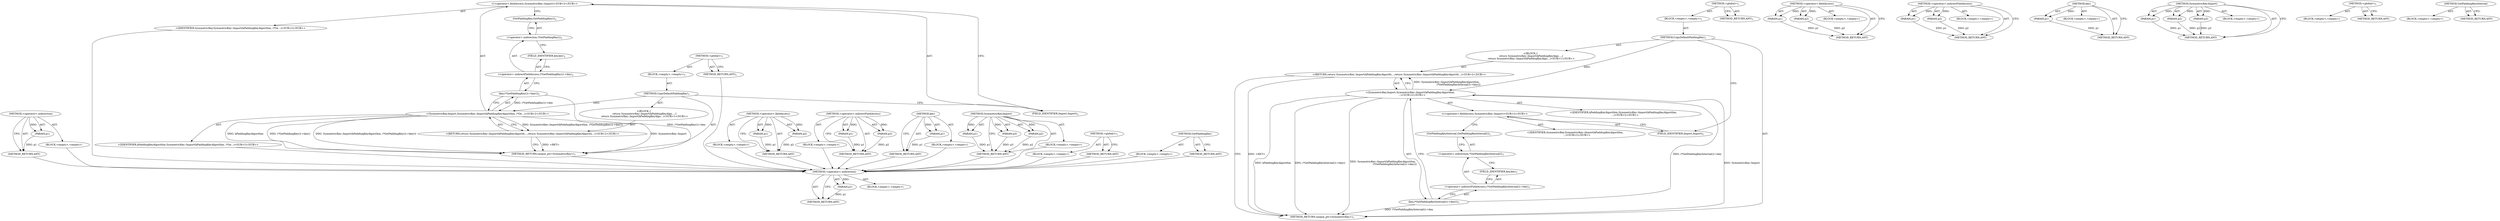 digraph "GetPaddingKeyInternal" {
vulnerable_58 [label=<(METHOD,&lt;operator&gt;.indirection)>];
vulnerable_59 [label=<(PARAM,p1)>];
vulnerable_60 [label=<(BLOCK,&lt;empty&gt;,&lt;empty&gt;)>];
vulnerable_61 [label=<(METHOD_RETURN,ANY)>];
vulnerable_6 [label=<(METHOD,&lt;global&gt;)<SUB>1</SUB>>];
vulnerable_7 [label=<(BLOCK,&lt;empty&gt;,&lt;empty&gt;)<SUB>1</SUB>>];
vulnerable_8 [label=<(METHOD,CopyDefaultPaddingKey)<SUB>1</SUB>>];
vulnerable_9 [label="<(BLOCK,{
  return SymmetricKey::Import(kPaddingKeyAlgo...,{
  return SymmetricKey::Import(kPaddingKeyAlgo...)<SUB>1</SUB>>"];
vulnerable_10 [label="<(RETURN,return SymmetricKey::Import(kPaddingKeyAlgorith...,return SymmetricKey::Import(kPaddingKeyAlgorith...)<SUB>2</SUB>>"];
vulnerable_11 [label="<(SymmetricKey.Import,SymmetricKey::Import(kPaddingKeyAlgorithm, (*Ge...)<SUB>2</SUB>>"];
vulnerable_12 [label="<(&lt;operator&gt;.fieldAccess,SymmetricKey::Import)<SUB>2</SUB>>"];
vulnerable_13 [label="<(IDENTIFIER,SymmetricKey,SymmetricKey::Import(kPaddingKeyAlgorithm, (*Ge...)<SUB>2</SUB>>"];
vulnerable_14 [label=<(FIELD_IDENTIFIER,Import,Import)<SUB>2</SUB>>];
vulnerable_15 [label="<(IDENTIFIER,kPaddingKeyAlgorithm,SymmetricKey::Import(kPaddingKeyAlgorithm, (*Ge...)<SUB>2</SUB>>"];
vulnerable_16 [label=<(key,(*GetPaddingKey())-&gt;key())<SUB>2</SUB>>];
vulnerable_17 [label=<(&lt;operator&gt;.indirectFieldAccess,(*GetPaddingKey())-&gt;key)<SUB>2</SUB>>];
vulnerable_18 [label=<(&lt;operator&gt;.indirection,*GetPaddingKey())<SUB>2</SUB>>];
vulnerable_19 [label=<(GetPaddingKey,GetPaddingKey())<SUB>2</SUB>>];
vulnerable_20 [label=<(FIELD_IDENTIFIER,key,key)<SUB>2</SUB>>];
vulnerable_21 [label=<(METHOD_RETURN,unique_ptr&lt;SymmetricKey&gt;)<SUB>1</SUB>>];
vulnerable_23 [label=<(METHOD_RETURN,ANY)<SUB>1</SUB>>];
vulnerable_44 [label=<(METHOD,&lt;operator&gt;.fieldAccess)>];
vulnerable_45 [label=<(PARAM,p1)>];
vulnerable_46 [label=<(PARAM,p2)>];
vulnerable_47 [label=<(BLOCK,&lt;empty&gt;,&lt;empty&gt;)>];
vulnerable_48 [label=<(METHOD_RETURN,ANY)>];
vulnerable_53 [label=<(METHOD,&lt;operator&gt;.indirectFieldAccess)>];
vulnerable_54 [label=<(PARAM,p1)>];
vulnerable_55 [label=<(PARAM,p2)>];
vulnerable_56 [label=<(BLOCK,&lt;empty&gt;,&lt;empty&gt;)>];
vulnerable_57 [label=<(METHOD_RETURN,ANY)>];
vulnerable_49 [label=<(METHOD,key)>];
vulnerable_50 [label=<(PARAM,p1)>];
vulnerable_51 [label=<(BLOCK,&lt;empty&gt;,&lt;empty&gt;)>];
vulnerable_52 [label=<(METHOD_RETURN,ANY)>];
vulnerable_38 [label=<(METHOD,SymmetricKey.Import)>];
vulnerable_39 [label=<(PARAM,p1)>];
vulnerable_40 [label=<(PARAM,p2)>];
vulnerable_41 [label=<(PARAM,p3)>];
vulnerable_42 [label=<(BLOCK,&lt;empty&gt;,&lt;empty&gt;)>];
vulnerable_43 [label=<(METHOD_RETURN,ANY)>];
vulnerable_32 [label=<(METHOD,&lt;global&gt;)<SUB>1</SUB>>];
vulnerable_33 [label=<(BLOCK,&lt;empty&gt;,&lt;empty&gt;)>];
vulnerable_34 [label=<(METHOD_RETURN,ANY)>];
vulnerable_62 [label=<(METHOD,GetPaddingKey)>];
vulnerable_63 [label=<(BLOCK,&lt;empty&gt;,&lt;empty&gt;)>];
vulnerable_64 [label=<(METHOD_RETURN,ANY)>];
fixed_58 [label=<(METHOD,&lt;operator&gt;.indirection)>];
fixed_59 [label=<(PARAM,p1)>];
fixed_60 [label=<(BLOCK,&lt;empty&gt;,&lt;empty&gt;)>];
fixed_61 [label=<(METHOD_RETURN,ANY)>];
fixed_6 [label=<(METHOD,&lt;global&gt;)<SUB>1</SUB>>];
fixed_7 [label=<(BLOCK,&lt;empty&gt;,&lt;empty&gt;)<SUB>1</SUB>>];
fixed_8 [label=<(METHOD,CopyDefaultPaddingKey)<SUB>1</SUB>>];
fixed_9 [label="<(BLOCK,{
  return SymmetricKey::Import(kPaddingKeyAlgo...,{
  return SymmetricKey::Import(kPaddingKeyAlgo...)<SUB>1</SUB>>"];
fixed_10 [label="<(RETURN,return SymmetricKey::Import(kPaddingKeyAlgorith...,return SymmetricKey::Import(kPaddingKeyAlgorith...)<SUB>2</SUB>>"];
fixed_11 [label="<(SymmetricKey.Import,SymmetricKey::Import(kPaddingKeyAlgorithm,
    ...)<SUB>2</SUB>>"];
fixed_12 [label="<(&lt;operator&gt;.fieldAccess,SymmetricKey::Import)<SUB>2</SUB>>"];
fixed_13 [label="<(IDENTIFIER,SymmetricKey,SymmetricKey::Import(kPaddingKeyAlgorithm,
    ...)<SUB>2</SUB>>"];
fixed_14 [label=<(FIELD_IDENTIFIER,Import,Import)<SUB>2</SUB>>];
fixed_15 [label="<(IDENTIFIER,kPaddingKeyAlgorithm,SymmetricKey::Import(kPaddingKeyAlgorithm,
    ...)<SUB>2</SUB>>"];
fixed_16 [label=<(key,(*GetPaddingKeyInternal())-&gt;key())<SUB>3</SUB>>];
fixed_17 [label=<(&lt;operator&gt;.indirectFieldAccess,(*GetPaddingKeyInternal())-&gt;key)<SUB>3</SUB>>];
fixed_18 [label=<(&lt;operator&gt;.indirection,*GetPaddingKeyInternal())<SUB>3</SUB>>];
fixed_19 [label=<(GetPaddingKeyInternal,GetPaddingKeyInternal())<SUB>3</SUB>>];
fixed_20 [label=<(FIELD_IDENTIFIER,key,key)<SUB>3</SUB>>];
fixed_21 [label=<(METHOD_RETURN,unique_ptr&lt;SymmetricKey&gt;)<SUB>1</SUB>>];
fixed_23 [label=<(METHOD_RETURN,ANY)<SUB>1</SUB>>];
fixed_44 [label=<(METHOD,&lt;operator&gt;.fieldAccess)>];
fixed_45 [label=<(PARAM,p1)>];
fixed_46 [label=<(PARAM,p2)>];
fixed_47 [label=<(BLOCK,&lt;empty&gt;,&lt;empty&gt;)>];
fixed_48 [label=<(METHOD_RETURN,ANY)>];
fixed_53 [label=<(METHOD,&lt;operator&gt;.indirectFieldAccess)>];
fixed_54 [label=<(PARAM,p1)>];
fixed_55 [label=<(PARAM,p2)>];
fixed_56 [label=<(BLOCK,&lt;empty&gt;,&lt;empty&gt;)>];
fixed_57 [label=<(METHOD_RETURN,ANY)>];
fixed_49 [label=<(METHOD,key)>];
fixed_50 [label=<(PARAM,p1)>];
fixed_51 [label=<(BLOCK,&lt;empty&gt;,&lt;empty&gt;)>];
fixed_52 [label=<(METHOD_RETURN,ANY)>];
fixed_38 [label=<(METHOD,SymmetricKey.Import)>];
fixed_39 [label=<(PARAM,p1)>];
fixed_40 [label=<(PARAM,p2)>];
fixed_41 [label=<(PARAM,p3)>];
fixed_42 [label=<(BLOCK,&lt;empty&gt;,&lt;empty&gt;)>];
fixed_43 [label=<(METHOD_RETURN,ANY)>];
fixed_32 [label=<(METHOD,&lt;global&gt;)<SUB>1</SUB>>];
fixed_33 [label=<(BLOCK,&lt;empty&gt;,&lt;empty&gt;)>];
fixed_34 [label=<(METHOD_RETURN,ANY)>];
fixed_62 [label=<(METHOD,GetPaddingKeyInternal)>];
fixed_63 [label=<(BLOCK,&lt;empty&gt;,&lt;empty&gt;)>];
fixed_64 [label=<(METHOD_RETURN,ANY)>];
vulnerable_58 -> vulnerable_59  [key=0, label="AST: "];
vulnerable_58 -> vulnerable_59  [key=1, label="DDG: "];
vulnerable_58 -> vulnerable_60  [key=0, label="AST: "];
vulnerable_58 -> vulnerable_61  [key=0, label="AST: "];
vulnerable_58 -> vulnerable_61  [key=1, label="CFG: "];
vulnerable_59 -> vulnerable_61  [key=0, label="DDG: p1"];
vulnerable_60 -> fixed_58  [key=0];
vulnerable_61 -> fixed_58  [key=0];
vulnerable_6 -> vulnerable_7  [key=0, label="AST: "];
vulnerable_6 -> vulnerable_23  [key=0, label="AST: "];
vulnerable_6 -> vulnerable_23  [key=1, label="CFG: "];
vulnerable_7 -> vulnerable_8  [key=0, label="AST: "];
vulnerable_8 -> vulnerable_9  [key=0, label="AST: "];
vulnerable_8 -> vulnerable_21  [key=0, label="AST: "];
vulnerable_8 -> vulnerable_14  [key=0, label="CFG: "];
vulnerable_8 -> vulnerable_11  [key=0, label="DDG: "];
vulnerable_9 -> vulnerable_10  [key=0, label="AST: "];
vulnerable_10 -> vulnerable_11  [key=0, label="AST: "];
vulnerable_10 -> vulnerable_21  [key=0, label="CFG: "];
vulnerable_10 -> vulnerable_21  [key=1, label="DDG: &lt;RET&gt;"];
vulnerable_11 -> vulnerable_12  [key=0, label="AST: "];
vulnerable_11 -> vulnerable_15  [key=0, label="AST: "];
vulnerable_11 -> vulnerable_16  [key=0, label="AST: "];
vulnerable_11 -> vulnerable_10  [key=0, label="CFG: "];
vulnerable_11 -> vulnerable_10  [key=1, label="DDG: SymmetricKey::Import(kPaddingKeyAlgorithm, (*GetPaddingKey())-&gt;key())"];
vulnerable_11 -> vulnerable_21  [key=0, label="DDG: SymmetricKey::Import"];
vulnerable_11 -> vulnerable_21  [key=1, label="DDG: kPaddingKeyAlgorithm"];
vulnerable_11 -> vulnerable_21  [key=2, label="DDG: (*GetPaddingKey())-&gt;key()"];
vulnerable_11 -> vulnerable_21  [key=3, label="DDG: SymmetricKey::Import(kPaddingKeyAlgorithm, (*GetPaddingKey())-&gt;key())"];
vulnerable_12 -> vulnerable_13  [key=0, label="AST: "];
vulnerable_12 -> vulnerable_14  [key=0, label="AST: "];
vulnerable_12 -> vulnerable_19  [key=0, label="CFG: "];
vulnerable_13 -> fixed_58  [key=0];
vulnerable_14 -> vulnerable_12  [key=0, label="CFG: "];
vulnerable_15 -> fixed_58  [key=0];
vulnerable_16 -> vulnerable_17  [key=0, label="AST: "];
vulnerable_16 -> vulnerable_11  [key=0, label="CFG: "];
vulnerable_16 -> vulnerable_11  [key=1, label="DDG: (*GetPaddingKey())-&gt;key"];
vulnerable_16 -> vulnerable_21  [key=0, label="DDG: (*GetPaddingKey())-&gt;key"];
vulnerable_17 -> vulnerable_18  [key=0, label="AST: "];
vulnerable_17 -> vulnerable_20  [key=0, label="AST: "];
vulnerable_17 -> vulnerable_16  [key=0, label="CFG: "];
vulnerable_18 -> vulnerable_19  [key=0, label="AST: "];
vulnerable_18 -> vulnerable_20  [key=0, label="CFG: "];
vulnerable_19 -> vulnerable_18  [key=0, label="CFG: "];
vulnerable_20 -> vulnerable_17  [key=0, label="CFG: "];
vulnerable_21 -> fixed_58  [key=0];
vulnerable_23 -> fixed_58  [key=0];
vulnerable_44 -> vulnerable_45  [key=0, label="AST: "];
vulnerable_44 -> vulnerable_45  [key=1, label="DDG: "];
vulnerable_44 -> vulnerable_47  [key=0, label="AST: "];
vulnerable_44 -> vulnerable_46  [key=0, label="AST: "];
vulnerable_44 -> vulnerable_46  [key=1, label="DDG: "];
vulnerable_44 -> vulnerable_48  [key=0, label="AST: "];
vulnerable_44 -> vulnerable_48  [key=1, label="CFG: "];
vulnerable_45 -> vulnerable_48  [key=0, label="DDG: p1"];
vulnerable_46 -> vulnerable_48  [key=0, label="DDG: p2"];
vulnerable_47 -> fixed_58  [key=0];
vulnerable_48 -> fixed_58  [key=0];
vulnerable_53 -> vulnerable_54  [key=0, label="AST: "];
vulnerable_53 -> vulnerable_54  [key=1, label="DDG: "];
vulnerable_53 -> vulnerable_56  [key=0, label="AST: "];
vulnerable_53 -> vulnerable_55  [key=0, label="AST: "];
vulnerable_53 -> vulnerable_55  [key=1, label="DDG: "];
vulnerable_53 -> vulnerable_57  [key=0, label="AST: "];
vulnerable_53 -> vulnerable_57  [key=1, label="CFG: "];
vulnerable_54 -> vulnerable_57  [key=0, label="DDG: p1"];
vulnerable_55 -> vulnerable_57  [key=0, label="DDG: p2"];
vulnerable_56 -> fixed_58  [key=0];
vulnerable_57 -> fixed_58  [key=0];
vulnerable_49 -> vulnerable_50  [key=0, label="AST: "];
vulnerable_49 -> vulnerable_50  [key=1, label="DDG: "];
vulnerable_49 -> vulnerable_51  [key=0, label="AST: "];
vulnerable_49 -> vulnerable_52  [key=0, label="AST: "];
vulnerable_49 -> vulnerable_52  [key=1, label="CFG: "];
vulnerable_50 -> vulnerable_52  [key=0, label="DDG: p1"];
vulnerable_51 -> fixed_58  [key=0];
vulnerable_52 -> fixed_58  [key=0];
vulnerable_38 -> vulnerable_39  [key=0, label="AST: "];
vulnerable_38 -> vulnerable_39  [key=1, label="DDG: "];
vulnerable_38 -> vulnerable_42  [key=0, label="AST: "];
vulnerable_38 -> vulnerable_40  [key=0, label="AST: "];
vulnerable_38 -> vulnerable_40  [key=1, label="DDG: "];
vulnerable_38 -> vulnerable_43  [key=0, label="AST: "];
vulnerable_38 -> vulnerable_43  [key=1, label="CFG: "];
vulnerable_38 -> vulnerable_41  [key=0, label="AST: "];
vulnerable_38 -> vulnerable_41  [key=1, label="DDG: "];
vulnerable_39 -> vulnerable_43  [key=0, label="DDG: p1"];
vulnerable_40 -> vulnerable_43  [key=0, label="DDG: p2"];
vulnerable_41 -> vulnerable_43  [key=0, label="DDG: p3"];
vulnerable_42 -> fixed_58  [key=0];
vulnerable_43 -> fixed_58  [key=0];
vulnerable_32 -> vulnerable_33  [key=0, label="AST: "];
vulnerable_32 -> vulnerable_34  [key=0, label="AST: "];
vulnerable_32 -> vulnerable_34  [key=1, label="CFG: "];
vulnerable_33 -> fixed_58  [key=0];
vulnerable_34 -> fixed_58  [key=0];
vulnerable_62 -> vulnerable_63  [key=0, label="AST: "];
vulnerable_62 -> vulnerable_64  [key=0, label="AST: "];
vulnerable_62 -> vulnerable_64  [key=1, label="CFG: "];
vulnerable_63 -> fixed_58  [key=0];
vulnerable_64 -> fixed_58  [key=0];
fixed_58 -> fixed_59  [key=0, label="AST: "];
fixed_58 -> fixed_59  [key=1, label="DDG: "];
fixed_58 -> fixed_60  [key=0, label="AST: "];
fixed_58 -> fixed_61  [key=0, label="AST: "];
fixed_58 -> fixed_61  [key=1, label="CFG: "];
fixed_59 -> fixed_61  [key=0, label="DDG: p1"];
fixed_6 -> fixed_7  [key=0, label="AST: "];
fixed_6 -> fixed_23  [key=0, label="AST: "];
fixed_6 -> fixed_23  [key=1, label="CFG: "];
fixed_7 -> fixed_8  [key=0, label="AST: "];
fixed_8 -> fixed_9  [key=0, label="AST: "];
fixed_8 -> fixed_21  [key=0, label="AST: "];
fixed_8 -> fixed_14  [key=0, label="CFG: "];
fixed_8 -> fixed_11  [key=0, label="DDG: "];
fixed_9 -> fixed_10  [key=0, label="AST: "];
fixed_10 -> fixed_11  [key=0, label="AST: "];
fixed_10 -> fixed_21  [key=0, label="CFG: "];
fixed_10 -> fixed_21  [key=1, label="DDG: &lt;RET&gt;"];
fixed_11 -> fixed_12  [key=0, label="AST: "];
fixed_11 -> fixed_15  [key=0, label="AST: "];
fixed_11 -> fixed_16  [key=0, label="AST: "];
fixed_11 -> fixed_10  [key=0, label="CFG: "];
fixed_11 -> fixed_10  [key=1, label="DDG: SymmetricKey::Import(kPaddingKeyAlgorithm,
                              (*GetPaddingKeyInternal())-&gt;key())"];
fixed_11 -> fixed_21  [key=0, label="DDG: SymmetricKey::Import"];
fixed_11 -> fixed_21  [key=1, label="DDG: kPaddingKeyAlgorithm"];
fixed_11 -> fixed_21  [key=2, label="DDG: (*GetPaddingKeyInternal())-&gt;key()"];
fixed_11 -> fixed_21  [key=3, label="DDG: SymmetricKey::Import(kPaddingKeyAlgorithm,
                              (*GetPaddingKeyInternal())-&gt;key())"];
fixed_12 -> fixed_13  [key=0, label="AST: "];
fixed_12 -> fixed_14  [key=0, label="AST: "];
fixed_12 -> fixed_19  [key=0, label="CFG: "];
fixed_14 -> fixed_12  [key=0, label="CFG: "];
fixed_16 -> fixed_17  [key=0, label="AST: "];
fixed_16 -> fixed_11  [key=0, label="CFG: "];
fixed_16 -> fixed_11  [key=1, label="DDG: (*GetPaddingKeyInternal())-&gt;key"];
fixed_16 -> fixed_21  [key=0, label="DDG: (*GetPaddingKeyInternal())-&gt;key"];
fixed_17 -> fixed_18  [key=0, label="AST: "];
fixed_17 -> fixed_20  [key=0, label="AST: "];
fixed_17 -> fixed_16  [key=0, label="CFG: "];
fixed_18 -> fixed_19  [key=0, label="AST: "];
fixed_18 -> fixed_20  [key=0, label="CFG: "];
fixed_19 -> fixed_18  [key=0, label="CFG: "];
fixed_20 -> fixed_17  [key=0, label="CFG: "];
fixed_44 -> fixed_45  [key=0, label="AST: "];
fixed_44 -> fixed_45  [key=1, label="DDG: "];
fixed_44 -> fixed_47  [key=0, label="AST: "];
fixed_44 -> fixed_46  [key=0, label="AST: "];
fixed_44 -> fixed_46  [key=1, label="DDG: "];
fixed_44 -> fixed_48  [key=0, label="AST: "];
fixed_44 -> fixed_48  [key=1, label="CFG: "];
fixed_45 -> fixed_48  [key=0, label="DDG: p1"];
fixed_46 -> fixed_48  [key=0, label="DDG: p2"];
fixed_53 -> fixed_54  [key=0, label="AST: "];
fixed_53 -> fixed_54  [key=1, label="DDG: "];
fixed_53 -> fixed_56  [key=0, label="AST: "];
fixed_53 -> fixed_55  [key=0, label="AST: "];
fixed_53 -> fixed_55  [key=1, label="DDG: "];
fixed_53 -> fixed_57  [key=0, label="AST: "];
fixed_53 -> fixed_57  [key=1, label="CFG: "];
fixed_54 -> fixed_57  [key=0, label="DDG: p1"];
fixed_55 -> fixed_57  [key=0, label="DDG: p2"];
fixed_49 -> fixed_50  [key=0, label="AST: "];
fixed_49 -> fixed_50  [key=1, label="DDG: "];
fixed_49 -> fixed_51  [key=0, label="AST: "];
fixed_49 -> fixed_52  [key=0, label="AST: "];
fixed_49 -> fixed_52  [key=1, label="CFG: "];
fixed_50 -> fixed_52  [key=0, label="DDG: p1"];
fixed_38 -> fixed_39  [key=0, label="AST: "];
fixed_38 -> fixed_39  [key=1, label="DDG: "];
fixed_38 -> fixed_42  [key=0, label="AST: "];
fixed_38 -> fixed_40  [key=0, label="AST: "];
fixed_38 -> fixed_40  [key=1, label="DDG: "];
fixed_38 -> fixed_43  [key=0, label="AST: "];
fixed_38 -> fixed_43  [key=1, label="CFG: "];
fixed_38 -> fixed_41  [key=0, label="AST: "];
fixed_38 -> fixed_41  [key=1, label="DDG: "];
fixed_39 -> fixed_43  [key=0, label="DDG: p1"];
fixed_40 -> fixed_43  [key=0, label="DDG: p2"];
fixed_41 -> fixed_43  [key=0, label="DDG: p3"];
fixed_32 -> fixed_33  [key=0, label="AST: "];
fixed_32 -> fixed_34  [key=0, label="AST: "];
fixed_32 -> fixed_34  [key=1, label="CFG: "];
fixed_62 -> fixed_63  [key=0, label="AST: "];
fixed_62 -> fixed_64  [key=0, label="AST: "];
fixed_62 -> fixed_64  [key=1, label="CFG: "];
}
